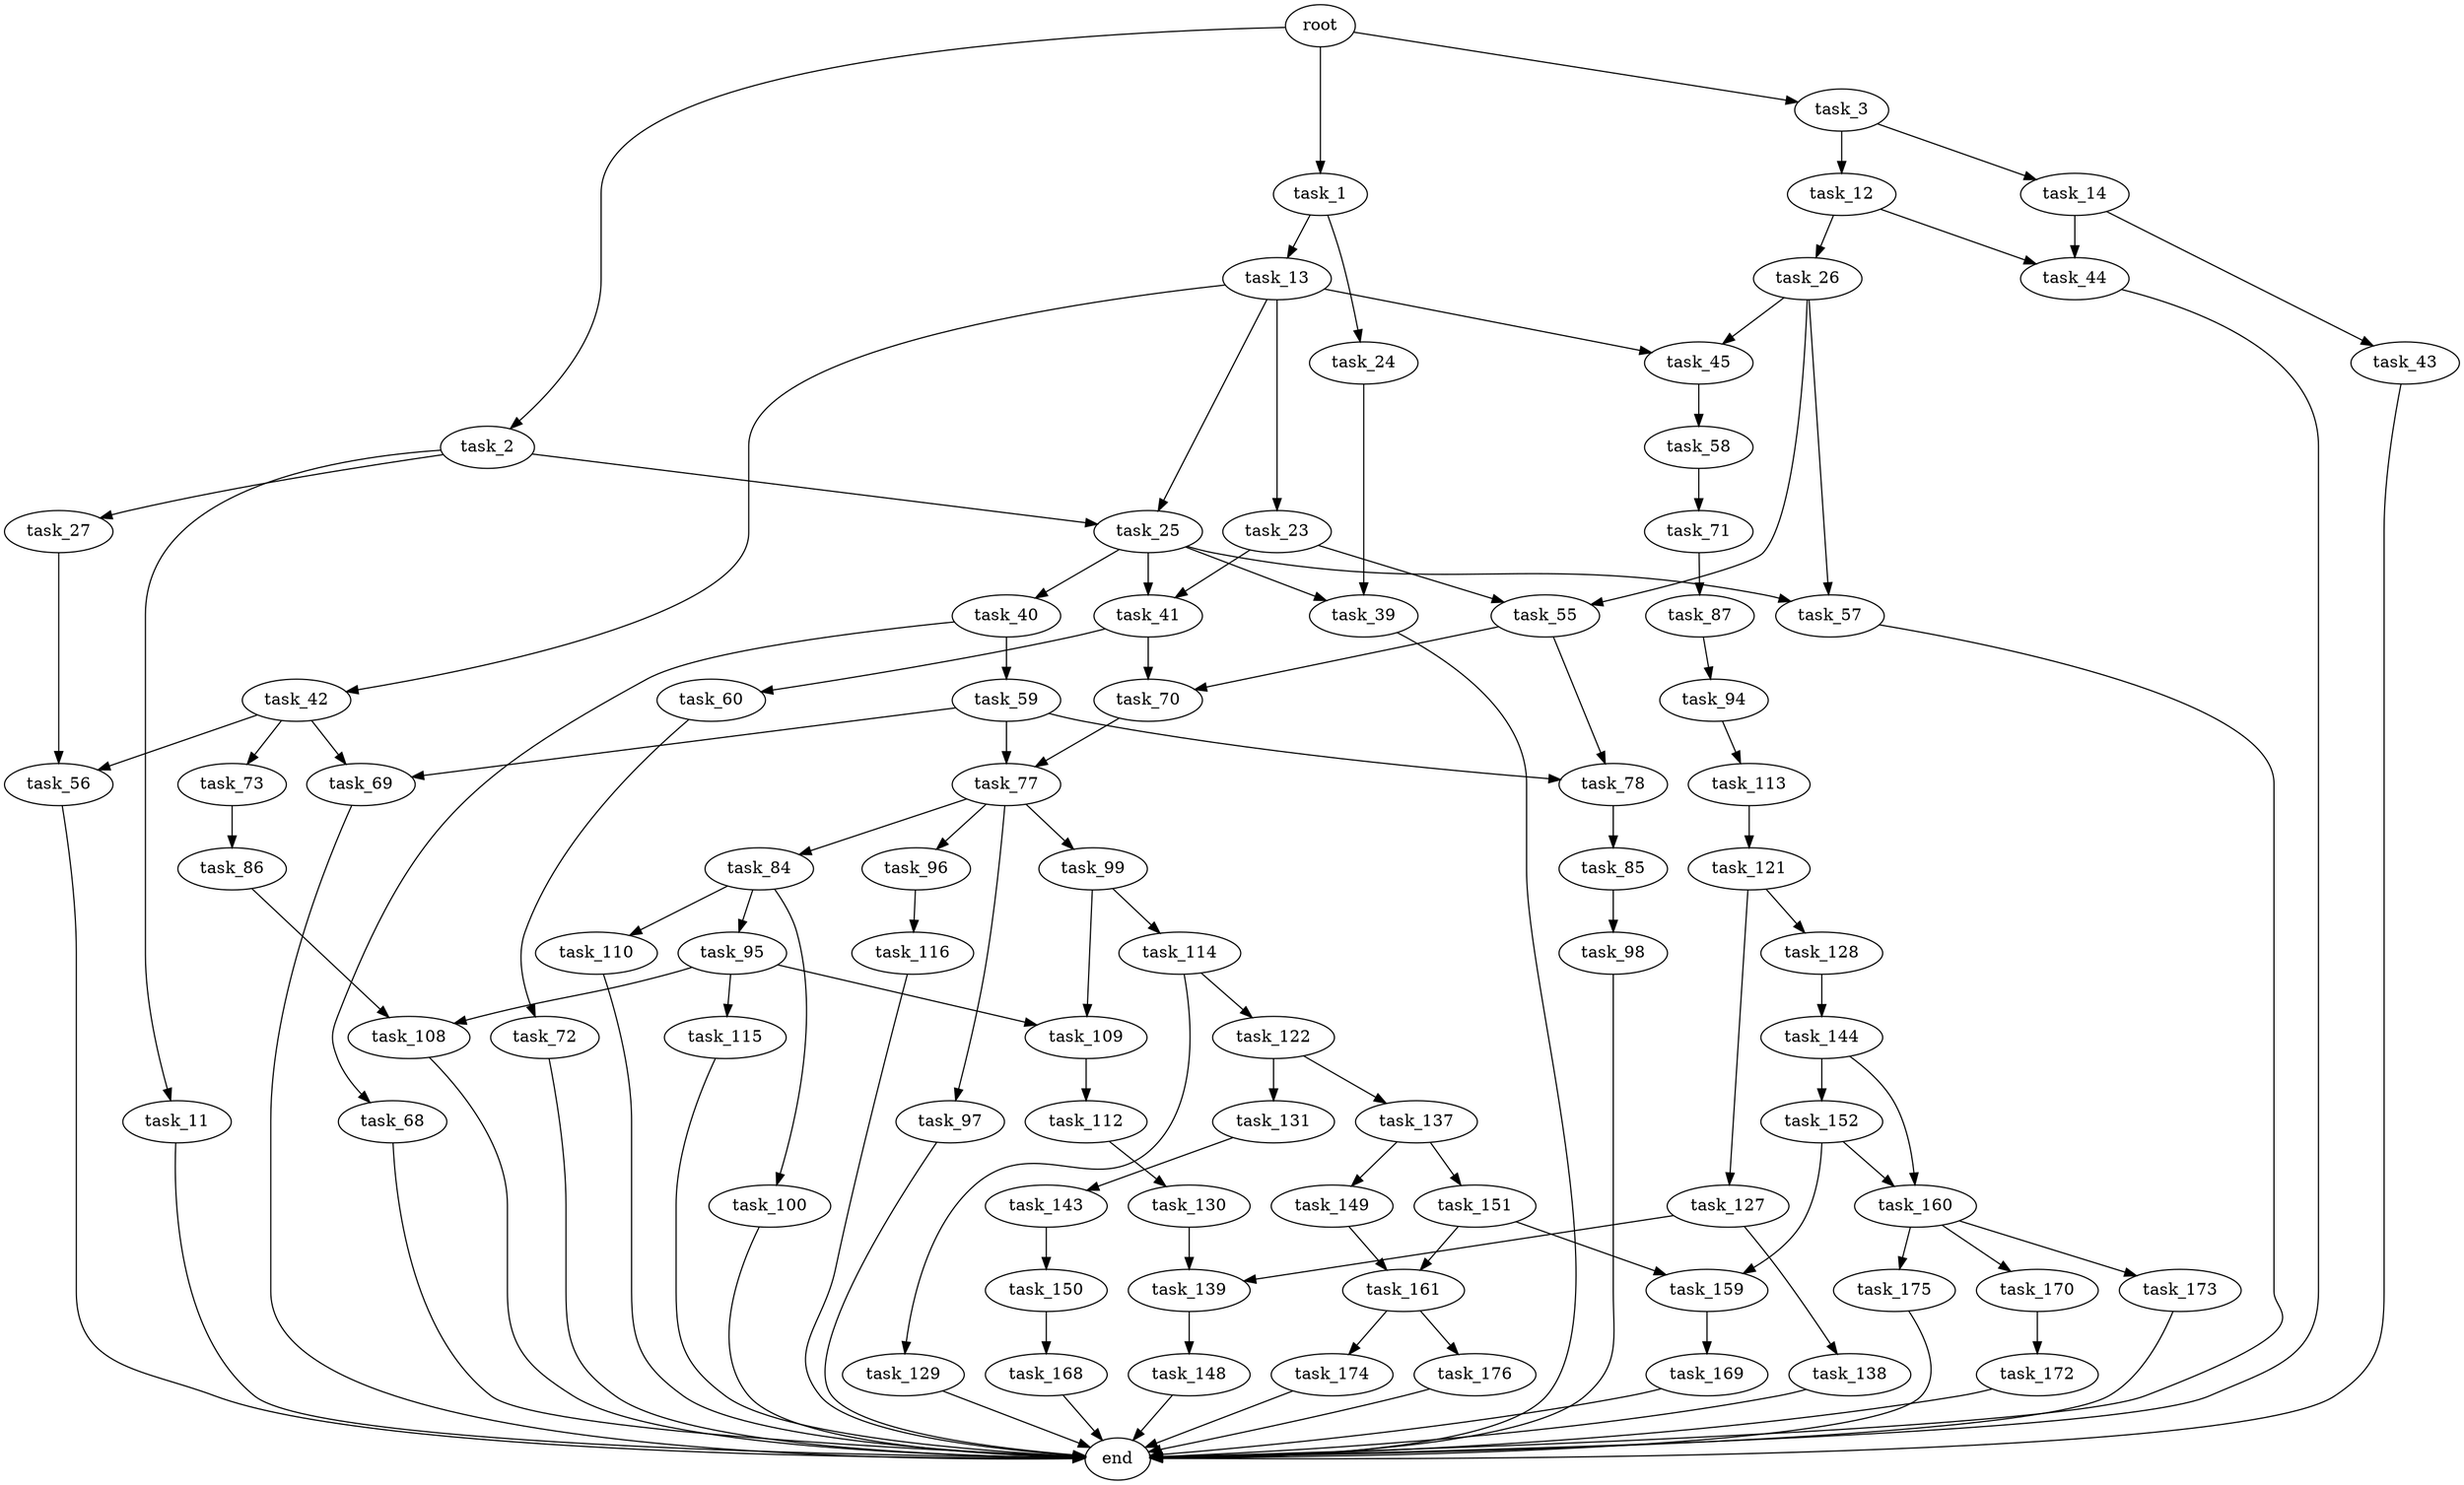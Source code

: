 digraph G {
  root [size="0.000000"];
  task_1 [size="1293285536.000000"];
  task_2 [size="1696252409.000000"];
  task_3 [size="223147086240.000000"];
  task_11 [size="178389338720.000000"];
  task_12 [size="168408623047.000000"];
  task_13 [size="34545021724.000000"];
  task_14 [size="3268205651.000000"];
  task_23 [size="8589934592.000000"];
  task_24 [size="946740773721.000000"];
  task_25 [size="662356383106.000000"];
  task_26 [size="41883626663.000000"];
  task_27 [size="134217728000.000000"];
  task_39 [size="381384239313.000000"];
  task_40 [size="11802562801.000000"];
  task_41 [size="782757789696.000000"];
  task_42 [size="782757789696.000000"];
  task_43 [size="129964600439.000000"];
  task_44 [size="12776655206.000000"];
  task_45 [size="19472152734.000000"];
  task_55 [size="92947482279.000000"];
  task_56 [size="134217728000.000000"];
  task_57 [size="18143867343.000000"];
  task_58 [size="153335015341.000000"];
  task_59 [size="2338498443.000000"];
  task_60 [size="202359839313.000000"];
  task_68 [size="12480062850.000000"];
  task_69 [size="51279050338.000000"];
  task_70 [size="368293445632.000000"];
  task_71 [size="231928233984.000000"];
  task_72 [size="68719476736.000000"];
  task_73 [size="8589934592.000000"];
  task_77 [size="44948664566.000000"];
  task_78 [size="37459649402.000000"];
  task_84 [size="22134709084.000000"];
  task_85 [size="34257290035.000000"];
  task_86 [size="9620125009.000000"];
  task_87 [size="25096103947.000000"];
  task_94 [size="27284846167.000000"];
  task_95 [size="68719476736.000000"];
  task_96 [size="191628602974.000000"];
  task_97 [size="13742295638.000000"];
  task_98 [size="120925634210.000000"];
  task_99 [size="187861774759.000000"];
  task_100 [size="1984991123.000000"];
  task_108 [size="1119954052600.000000"];
  task_109 [size="101843561199.000000"];
  task_110 [size="549755813888.000000"];
  task_112 [size="121463720082.000000"];
  task_113 [size="42256708281.000000"];
  task_114 [size="28991029248.000000"];
  task_115 [size="172788158794.000000"];
  task_116 [size="326808800571.000000"];
  task_121 [size="15588521284.000000"];
  task_122 [size="5554322631.000000"];
  task_127 [size="28991029248.000000"];
  task_128 [size="48152614477.000000"];
  task_129 [size="551005854344.000000"];
  task_130 [size="3814587571.000000"];
  task_131 [size="23397795079.000000"];
  task_137 [size="9730783709.000000"];
  task_138 [size="41290649847.000000"];
  task_139 [size="782757789696.000000"];
  task_143 [size="126792077200.000000"];
  task_144 [size="6854083826.000000"];
  task_148 [size="95349016038.000000"];
  task_149 [size="122466610308.000000"];
  task_150 [size="782757789696.000000"];
  task_151 [size="231928233984.000000"];
  task_152 [size="5113608320.000000"];
  task_159 [size="3863428421.000000"];
  task_160 [size="43478304613.000000"];
  task_161 [size="27597205549.000000"];
  task_168 [size="80349821587.000000"];
  task_169 [size="1073741824000.000000"];
  task_170 [size="33501308794.000000"];
  task_172 [size="109226240098.000000"];
  task_173 [size="2189794635.000000"];
  task_174 [size="457882931612.000000"];
  task_175 [size="664911086992.000000"];
  task_176 [size="68719476736.000000"];
  end [size="0.000000"];

  root -> task_1 [size="1.000000"];
  root -> task_2 [size="1.000000"];
  root -> task_3 [size="1.000000"];
  task_1 -> task_13 [size="134217728.000000"];
  task_1 -> task_24 [size="134217728.000000"];
  task_2 -> task_11 [size="33554432.000000"];
  task_2 -> task_25 [size="33554432.000000"];
  task_2 -> task_27 [size="33554432.000000"];
  task_3 -> task_12 [size="838860800.000000"];
  task_3 -> task_14 [size="838860800.000000"];
  task_11 -> end [size="1.000000"];
  task_12 -> task_26 [size="209715200.000000"];
  task_12 -> task_44 [size="209715200.000000"];
  task_13 -> task_23 [size="33554432.000000"];
  task_13 -> task_25 [size="33554432.000000"];
  task_13 -> task_42 [size="33554432.000000"];
  task_13 -> task_45 [size="33554432.000000"];
  task_14 -> task_43 [size="75497472.000000"];
  task_14 -> task_44 [size="75497472.000000"];
  task_23 -> task_41 [size="33554432.000000"];
  task_23 -> task_55 [size="33554432.000000"];
  task_24 -> task_39 [size="679477248.000000"];
  task_25 -> task_39 [size="411041792.000000"];
  task_25 -> task_40 [size="411041792.000000"];
  task_25 -> task_41 [size="411041792.000000"];
  task_25 -> task_57 [size="411041792.000000"];
  task_26 -> task_45 [size="33554432.000000"];
  task_26 -> task_55 [size="33554432.000000"];
  task_26 -> task_57 [size="33554432.000000"];
  task_27 -> task_56 [size="209715200.000000"];
  task_39 -> end [size="1.000000"];
  task_40 -> task_59 [size="679477248.000000"];
  task_40 -> task_68 [size="679477248.000000"];
  task_41 -> task_60 [size="679477248.000000"];
  task_41 -> task_70 [size="679477248.000000"];
  task_42 -> task_56 [size="679477248.000000"];
  task_42 -> task_69 [size="679477248.000000"];
  task_42 -> task_73 [size="679477248.000000"];
  task_43 -> end [size="1.000000"];
  task_44 -> end [size="1.000000"];
  task_45 -> task_58 [size="679477248.000000"];
  task_55 -> task_70 [size="209715200.000000"];
  task_55 -> task_78 [size="209715200.000000"];
  task_56 -> end [size="1.000000"];
  task_57 -> end [size="1.000000"];
  task_58 -> task_71 [size="301989888.000000"];
  task_59 -> task_69 [size="134217728.000000"];
  task_59 -> task_77 [size="134217728.000000"];
  task_59 -> task_78 [size="134217728.000000"];
  task_60 -> task_72 [size="209715200.000000"];
  task_68 -> end [size="1.000000"];
  task_69 -> end [size="1.000000"];
  task_70 -> task_77 [size="411041792.000000"];
  task_71 -> task_87 [size="301989888.000000"];
  task_72 -> end [size="1.000000"];
  task_73 -> task_86 [size="33554432.000000"];
  task_77 -> task_84 [size="75497472.000000"];
  task_77 -> task_96 [size="75497472.000000"];
  task_77 -> task_97 [size="75497472.000000"];
  task_77 -> task_99 [size="75497472.000000"];
  task_78 -> task_85 [size="679477248.000000"];
  task_84 -> task_95 [size="33554432.000000"];
  task_84 -> task_100 [size="33554432.000000"];
  task_84 -> task_110 [size="33554432.000000"];
  task_85 -> task_98 [size="679477248.000000"];
  task_86 -> task_108 [size="209715200.000000"];
  task_87 -> task_94 [size="536870912.000000"];
  task_94 -> task_113 [size="75497472.000000"];
  task_95 -> task_108 [size="134217728.000000"];
  task_95 -> task_109 [size="134217728.000000"];
  task_95 -> task_115 [size="134217728.000000"];
  task_96 -> task_116 [size="134217728.000000"];
  task_97 -> end [size="1.000000"];
  task_98 -> end [size="1.000000"];
  task_99 -> task_109 [size="209715200.000000"];
  task_99 -> task_114 [size="209715200.000000"];
  task_100 -> end [size="1.000000"];
  task_108 -> end [size="1.000000"];
  task_109 -> task_112 [size="134217728.000000"];
  task_110 -> end [size="1.000000"];
  task_112 -> task_130 [size="411041792.000000"];
  task_113 -> task_121 [size="33554432.000000"];
  task_114 -> task_122 [size="75497472.000000"];
  task_114 -> task_129 [size="75497472.000000"];
  task_115 -> end [size="1.000000"];
  task_116 -> end [size="1.000000"];
  task_121 -> task_127 [size="301989888.000000"];
  task_121 -> task_128 [size="301989888.000000"];
  task_122 -> task_131 [size="209715200.000000"];
  task_122 -> task_137 [size="209715200.000000"];
  task_127 -> task_138 [size="75497472.000000"];
  task_127 -> task_139 [size="75497472.000000"];
  task_128 -> task_144 [size="209715200.000000"];
  task_129 -> end [size="1.000000"];
  task_130 -> task_139 [size="209715200.000000"];
  task_131 -> task_143 [size="679477248.000000"];
  task_137 -> task_149 [size="838860800.000000"];
  task_137 -> task_151 [size="838860800.000000"];
  task_138 -> end [size="1.000000"];
  task_139 -> task_148 [size="679477248.000000"];
  task_143 -> task_150 [size="209715200.000000"];
  task_144 -> task_152 [size="536870912.000000"];
  task_144 -> task_160 [size="536870912.000000"];
  task_148 -> end [size="1.000000"];
  task_149 -> task_161 [size="209715200.000000"];
  task_150 -> task_168 [size="679477248.000000"];
  task_151 -> task_159 [size="301989888.000000"];
  task_151 -> task_161 [size="301989888.000000"];
  task_152 -> task_159 [size="301989888.000000"];
  task_152 -> task_160 [size="301989888.000000"];
  task_159 -> task_169 [size="75497472.000000"];
  task_160 -> task_170 [size="679477248.000000"];
  task_160 -> task_173 [size="679477248.000000"];
  task_160 -> task_175 [size="679477248.000000"];
  task_161 -> task_174 [size="536870912.000000"];
  task_161 -> task_176 [size="536870912.000000"];
  task_168 -> end [size="1.000000"];
  task_169 -> end [size="1.000000"];
  task_170 -> task_172 [size="838860800.000000"];
  task_172 -> end [size="1.000000"];
  task_173 -> end [size="1.000000"];
  task_174 -> end [size="1.000000"];
  task_175 -> end [size="1.000000"];
  task_176 -> end [size="1.000000"];
}
